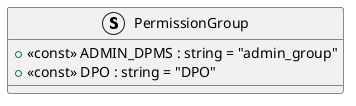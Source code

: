 @startuml
struct PermissionGroup {
    + <<const>> ADMIN_DPMS : string = "admin_group"
    + <<const>> DPO : string = "DPO"
}
@enduml
